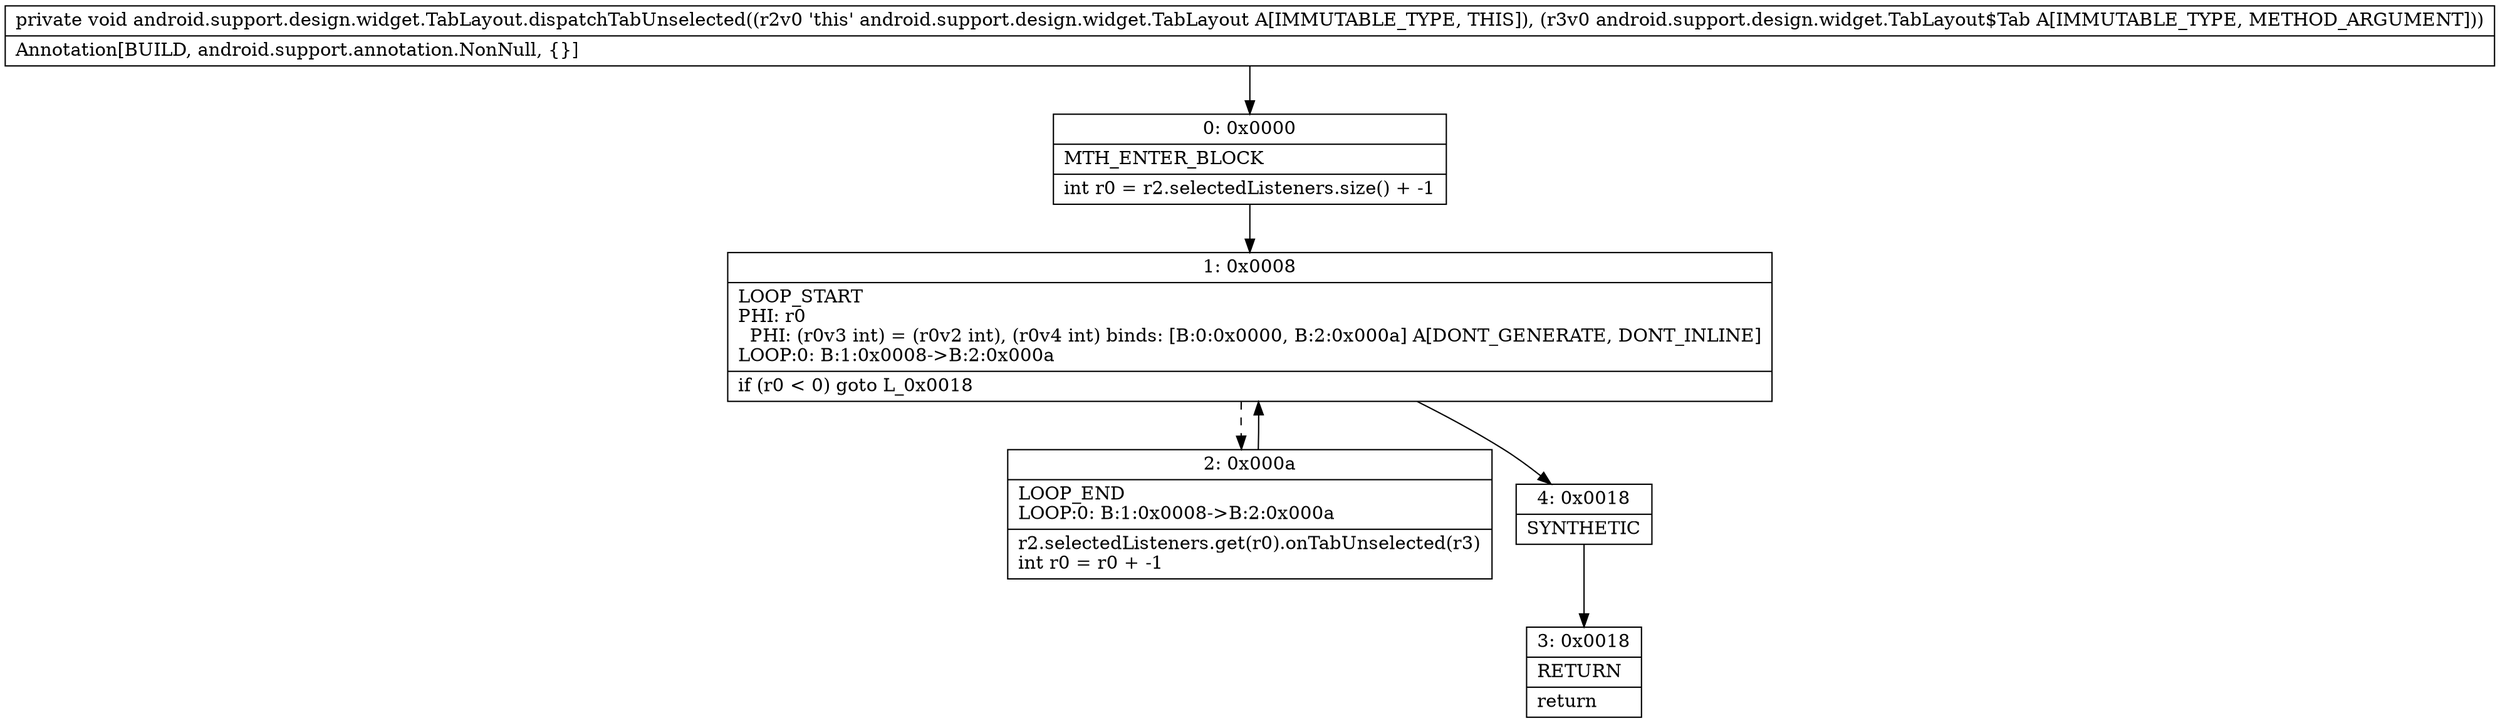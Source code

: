 digraph "CFG forandroid.support.design.widget.TabLayout.dispatchTabUnselected(Landroid\/support\/design\/widget\/TabLayout$Tab;)V" {
Node_0 [shape=record,label="{0\:\ 0x0000|MTH_ENTER_BLOCK\l|int r0 = r2.selectedListeners.size() + \-1\l}"];
Node_1 [shape=record,label="{1\:\ 0x0008|LOOP_START\lPHI: r0 \l  PHI: (r0v3 int) = (r0v2 int), (r0v4 int) binds: [B:0:0x0000, B:2:0x000a] A[DONT_GENERATE, DONT_INLINE]\lLOOP:0: B:1:0x0008\-\>B:2:0x000a\l|if (r0 \< 0) goto L_0x0018\l}"];
Node_2 [shape=record,label="{2\:\ 0x000a|LOOP_END\lLOOP:0: B:1:0x0008\-\>B:2:0x000a\l|r2.selectedListeners.get(r0).onTabUnselected(r3)\lint r0 = r0 + \-1\l}"];
Node_3 [shape=record,label="{3\:\ 0x0018|RETURN\l|return\l}"];
Node_4 [shape=record,label="{4\:\ 0x0018|SYNTHETIC\l}"];
MethodNode[shape=record,label="{private void android.support.design.widget.TabLayout.dispatchTabUnselected((r2v0 'this' android.support.design.widget.TabLayout A[IMMUTABLE_TYPE, THIS]), (r3v0 android.support.design.widget.TabLayout$Tab A[IMMUTABLE_TYPE, METHOD_ARGUMENT]))  | Annotation[BUILD, android.support.annotation.NonNull, \{\}]\l}"];
MethodNode -> Node_0;
Node_0 -> Node_1;
Node_1 -> Node_2[style=dashed];
Node_1 -> Node_4;
Node_2 -> Node_1;
Node_4 -> Node_3;
}

